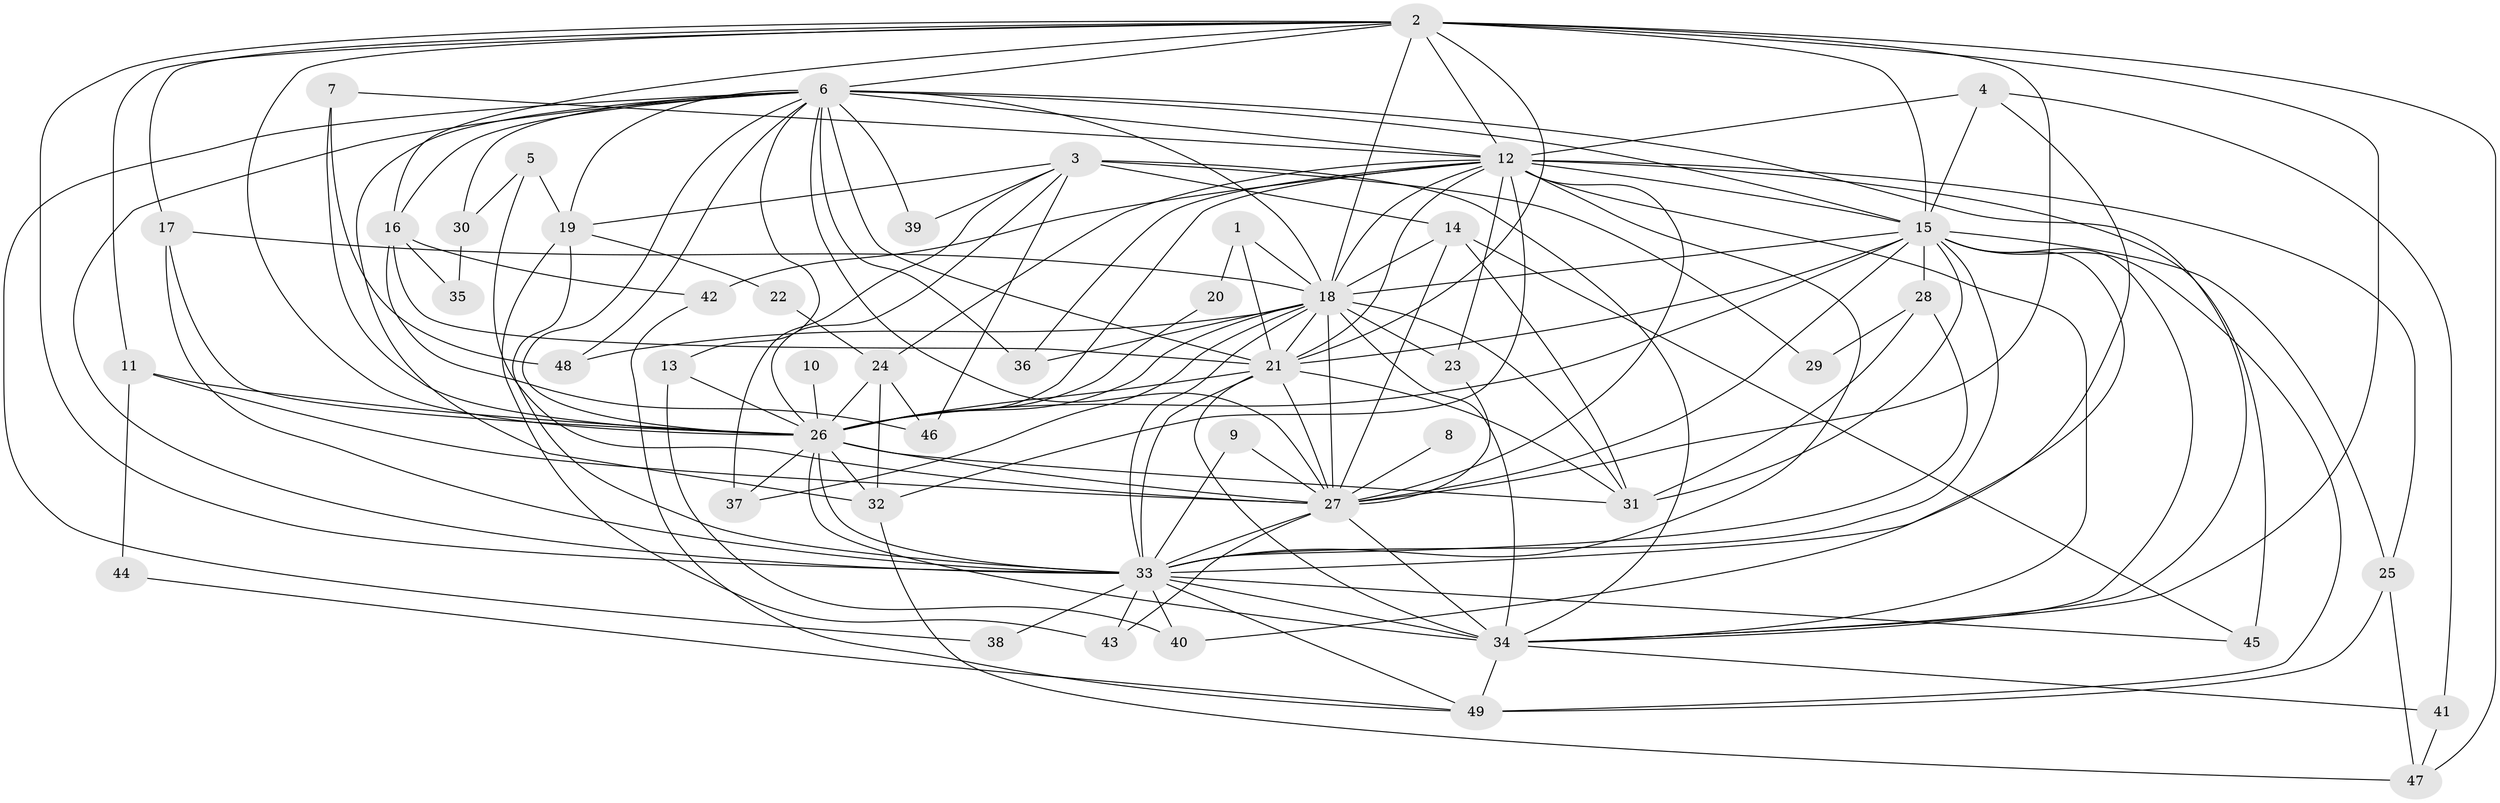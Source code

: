 // original degree distribution, {22: 0.030927835051546393, 18: 0.030927835051546393, 16: 0.010309278350515464, 23: 0.010309278350515464, 21: 0.010309278350515464, 19: 0.010309278350515464, 2: 0.5670103092783505, 6: 0.020618556701030927, 9: 0.010309278350515464, 3: 0.14432989690721648, 4: 0.1134020618556701, 5: 0.030927835051546393, 7: 0.010309278350515464}
// Generated by graph-tools (version 1.1) at 2025/01/03/09/25 03:01:34]
// undirected, 49 vertices, 147 edges
graph export_dot {
graph [start="1"]
  node [color=gray90,style=filled];
  1;
  2;
  3;
  4;
  5;
  6;
  7;
  8;
  9;
  10;
  11;
  12;
  13;
  14;
  15;
  16;
  17;
  18;
  19;
  20;
  21;
  22;
  23;
  24;
  25;
  26;
  27;
  28;
  29;
  30;
  31;
  32;
  33;
  34;
  35;
  36;
  37;
  38;
  39;
  40;
  41;
  42;
  43;
  44;
  45;
  46;
  47;
  48;
  49;
  1 -- 18 [weight=1.0];
  1 -- 20 [weight=1.0];
  1 -- 21 [weight=1.0];
  2 -- 6 [weight=1.0];
  2 -- 11 [weight=1.0];
  2 -- 12 [weight=1.0];
  2 -- 15 [weight=1.0];
  2 -- 16 [weight=1.0];
  2 -- 17 [weight=1.0];
  2 -- 18 [weight=2.0];
  2 -- 21 [weight=2.0];
  2 -- 26 [weight=1.0];
  2 -- 27 [weight=2.0];
  2 -- 33 [weight=1.0];
  2 -- 34 [weight=1.0];
  2 -- 47 [weight=1.0];
  3 -- 14 [weight=1.0];
  3 -- 19 [weight=1.0];
  3 -- 26 [weight=1.0];
  3 -- 29 [weight=1.0];
  3 -- 34 [weight=2.0];
  3 -- 37 [weight=1.0];
  3 -- 39 [weight=1.0];
  3 -- 46 [weight=1.0];
  4 -- 12 [weight=1.0];
  4 -- 15 [weight=1.0];
  4 -- 33 [weight=1.0];
  4 -- 41 [weight=1.0];
  5 -- 19 [weight=1.0];
  5 -- 27 [weight=1.0];
  5 -- 30 [weight=1.0];
  6 -- 12 [weight=2.0];
  6 -- 13 [weight=1.0];
  6 -- 15 [weight=1.0];
  6 -- 16 [weight=1.0];
  6 -- 18 [weight=1.0];
  6 -- 19 [weight=1.0];
  6 -- 21 [weight=3.0];
  6 -- 26 [weight=1.0];
  6 -- 27 [weight=1.0];
  6 -- 30 [weight=2.0];
  6 -- 32 [weight=1.0];
  6 -- 33 [weight=1.0];
  6 -- 34 [weight=1.0];
  6 -- 36 [weight=2.0];
  6 -- 38 [weight=1.0];
  6 -- 39 [weight=1.0];
  6 -- 48 [weight=1.0];
  7 -- 12 [weight=1.0];
  7 -- 26 [weight=1.0];
  7 -- 48 [weight=1.0];
  8 -- 27 [weight=1.0];
  9 -- 27 [weight=1.0];
  9 -- 33 [weight=1.0];
  10 -- 26 [weight=1.0];
  11 -- 26 [weight=1.0];
  11 -- 27 [weight=1.0];
  11 -- 44 [weight=1.0];
  12 -- 15 [weight=1.0];
  12 -- 18 [weight=1.0];
  12 -- 21 [weight=1.0];
  12 -- 23 [weight=1.0];
  12 -- 24 [weight=1.0];
  12 -- 25 [weight=1.0];
  12 -- 26 [weight=1.0];
  12 -- 27 [weight=1.0];
  12 -- 32 [weight=1.0];
  12 -- 33 [weight=1.0];
  12 -- 34 [weight=2.0];
  12 -- 36 [weight=1.0];
  12 -- 42 [weight=1.0];
  12 -- 45 [weight=2.0];
  13 -- 26 [weight=1.0];
  13 -- 40 [weight=1.0];
  14 -- 18 [weight=1.0];
  14 -- 27 [weight=1.0];
  14 -- 31 [weight=1.0];
  14 -- 45 [weight=1.0];
  15 -- 18 [weight=2.0];
  15 -- 21 [weight=2.0];
  15 -- 25 [weight=1.0];
  15 -- 26 [weight=1.0];
  15 -- 27 [weight=1.0];
  15 -- 28 [weight=1.0];
  15 -- 31 [weight=1.0];
  15 -- 33 [weight=2.0];
  15 -- 34 [weight=1.0];
  15 -- 40 [weight=1.0];
  15 -- 49 [weight=1.0];
  16 -- 21 [weight=1.0];
  16 -- 35 [weight=1.0];
  16 -- 42 [weight=1.0];
  16 -- 46 [weight=1.0];
  17 -- 18 [weight=1.0];
  17 -- 26 [weight=1.0];
  17 -- 33 [weight=1.0];
  18 -- 21 [weight=1.0];
  18 -- 23 [weight=1.0];
  18 -- 26 [weight=1.0];
  18 -- 27 [weight=1.0];
  18 -- 31 [weight=1.0];
  18 -- 33 [weight=2.0];
  18 -- 34 [weight=3.0];
  18 -- 36 [weight=1.0];
  18 -- 37 [weight=1.0];
  18 -- 48 [weight=1.0];
  19 -- 22 [weight=1.0];
  19 -- 33 [weight=1.0];
  19 -- 43 [weight=1.0];
  20 -- 26 [weight=1.0];
  21 -- 26 [weight=1.0];
  21 -- 27 [weight=2.0];
  21 -- 31 [weight=1.0];
  21 -- 33 [weight=1.0];
  21 -- 34 [weight=2.0];
  22 -- 24 [weight=1.0];
  23 -- 27 [weight=1.0];
  24 -- 26 [weight=1.0];
  24 -- 32 [weight=1.0];
  24 -- 46 [weight=1.0];
  25 -- 47 [weight=1.0];
  25 -- 49 [weight=1.0];
  26 -- 27 [weight=1.0];
  26 -- 31 [weight=1.0];
  26 -- 32 [weight=1.0];
  26 -- 33 [weight=1.0];
  26 -- 34 [weight=1.0];
  26 -- 37 [weight=1.0];
  27 -- 33 [weight=1.0];
  27 -- 34 [weight=1.0];
  27 -- 43 [weight=1.0];
  28 -- 29 [weight=1.0];
  28 -- 31 [weight=1.0];
  28 -- 33 [weight=1.0];
  30 -- 35 [weight=1.0];
  32 -- 47 [weight=1.0];
  33 -- 34 [weight=1.0];
  33 -- 38 [weight=1.0];
  33 -- 40 [weight=1.0];
  33 -- 43 [weight=1.0];
  33 -- 45 [weight=1.0];
  33 -- 49 [weight=2.0];
  34 -- 41 [weight=1.0];
  34 -- 49 [weight=2.0];
  41 -- 47 [weight=1.0];
  42 -- 49 [weight=1.0];
  44 -- 49 [weight=1.0];
}
